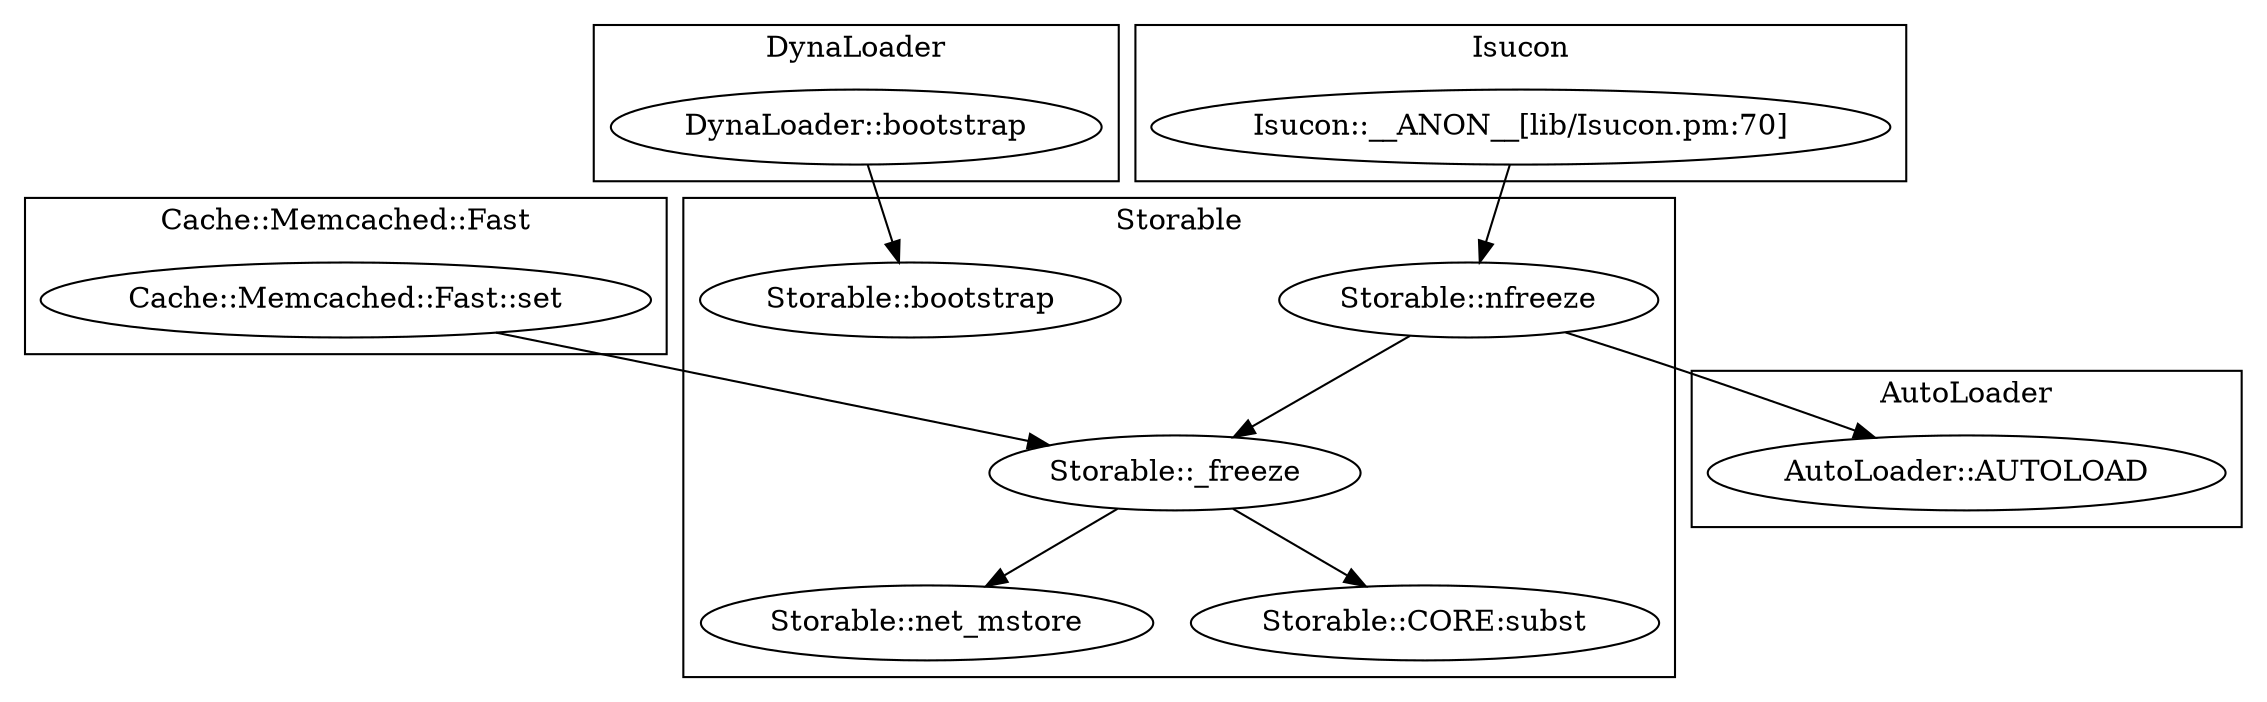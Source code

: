 digraph {
graph [overlap=false]
subgraph cluster_Storable {
	label="Storable";
	"Storable::nfreeze";
	"Storable::net_mstore";
	"Storable::_freeze";
	"Storable::bootstrap";
	"Storable::CORE:subst";
}
subgraph cluster_DynaLoader {
	label="DynaLoader";
	"DynaLoader::bootstrap";
}
subgraph cluster_Isucon {
	label="Isucon";
	"Isucon::__ANON__[lib/Isucon.pm:70]";
}
subgraph cluster_Cache_Memcached_Fast {
	label="Cache::Memcached::Fast";
	"Cache::Memcached::Fast::set";
}
subgraph cluster_AutoLoader {
	label="AutoLoader";
	"AutoLoader::AUTOLOAD";
}
"Isucon::__ANON__[lib/Isucon.pm:70]" -> "Storable::nfreeze";
"Cache::Memcached::Fast::set" -> "Storable::_freeze";
"Storable::nfreeze" -> "Storable::_freeze";
"Storable::_freeze" -> "Storable::net_mstore";
"Storable::nfreeze" -> "AutoLoader::AUTOLOAD";
"Storable::_freeze" -> "Storable::CORE:subst";
"DynaLoader::bootstrap" -> "Storable::bootstrap";
}
